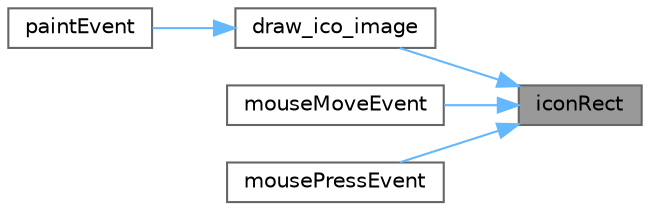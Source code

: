 digraph "iconRect"
{
 // LATEX_PDF_SIZE
  bgcolor="transparent";
  edge [fontname=Helvetica,fontsize=10,labelfontname=Helvetica,labelfontsize=10];
  node [fontname=Helvetica,fontsize=10,shape=box,height=0.2,width=0.4];
  rankdir="RL";
  Node1 [id="Node000001",label="iconRect",height=0.2,width=0.4,color="gray40", fillcolor="grey60", style="filled", fontcolor="black",tooltip=" "];
  Node1 -> Node2 [id="edge1_Node000001_Node000002",dir="back",color="steelblue1",style="solid",tooltip=" "];
  Node2 [id="Node000002",label="draw_ico_image",height=0.2,width=0.4,color="grey40", fillcolor="white", style="filled",URL="$class_input__box.html#adb3bbb8cd77afd52768964d3419a93f9",tooltip=" "];
  Node2 -> Node3 [id="edge2_Node000002_Node000003",dir="back",color="steelblue1",style="solid",tooltip=" "];
  Node3 [id="Node000003",label="paintEvent",height=0.2,width=0.4,color="grey40", fillcolor="white", style="filled",URL="$class_input__box.html#aa71936647c7e332ab07cbec003a8c9a2",tooltip=" "];
  Node1 -> Node4 [id="edge3_Node000001_Node000004",dir="back",color="steelblue1",style="solid",tooltip=" "];
  Node4 [id="Node000004",label="mouseMoveEvent",height=0.2,width=0.4,color="grey40", fillcolor="white", style="filled",URL="$class_input__box.html#a4d538d95963e25c7a27250e441321d72",tooltip=" "];
  Node1 -> Node5 [id="edge4_Node000001_Node000005",dir="back",color="steelblue1",style="solid",tooltip=" "];
  Node5 [id="Node000005",label="mousePressEvent",height=0.2,width=0.4,color="grey40", fillcolor="white", style="filled",URL="$class_input__box.html#a7523c71b2bf60975302287ec8923f80e",tooltip=" "];
}
